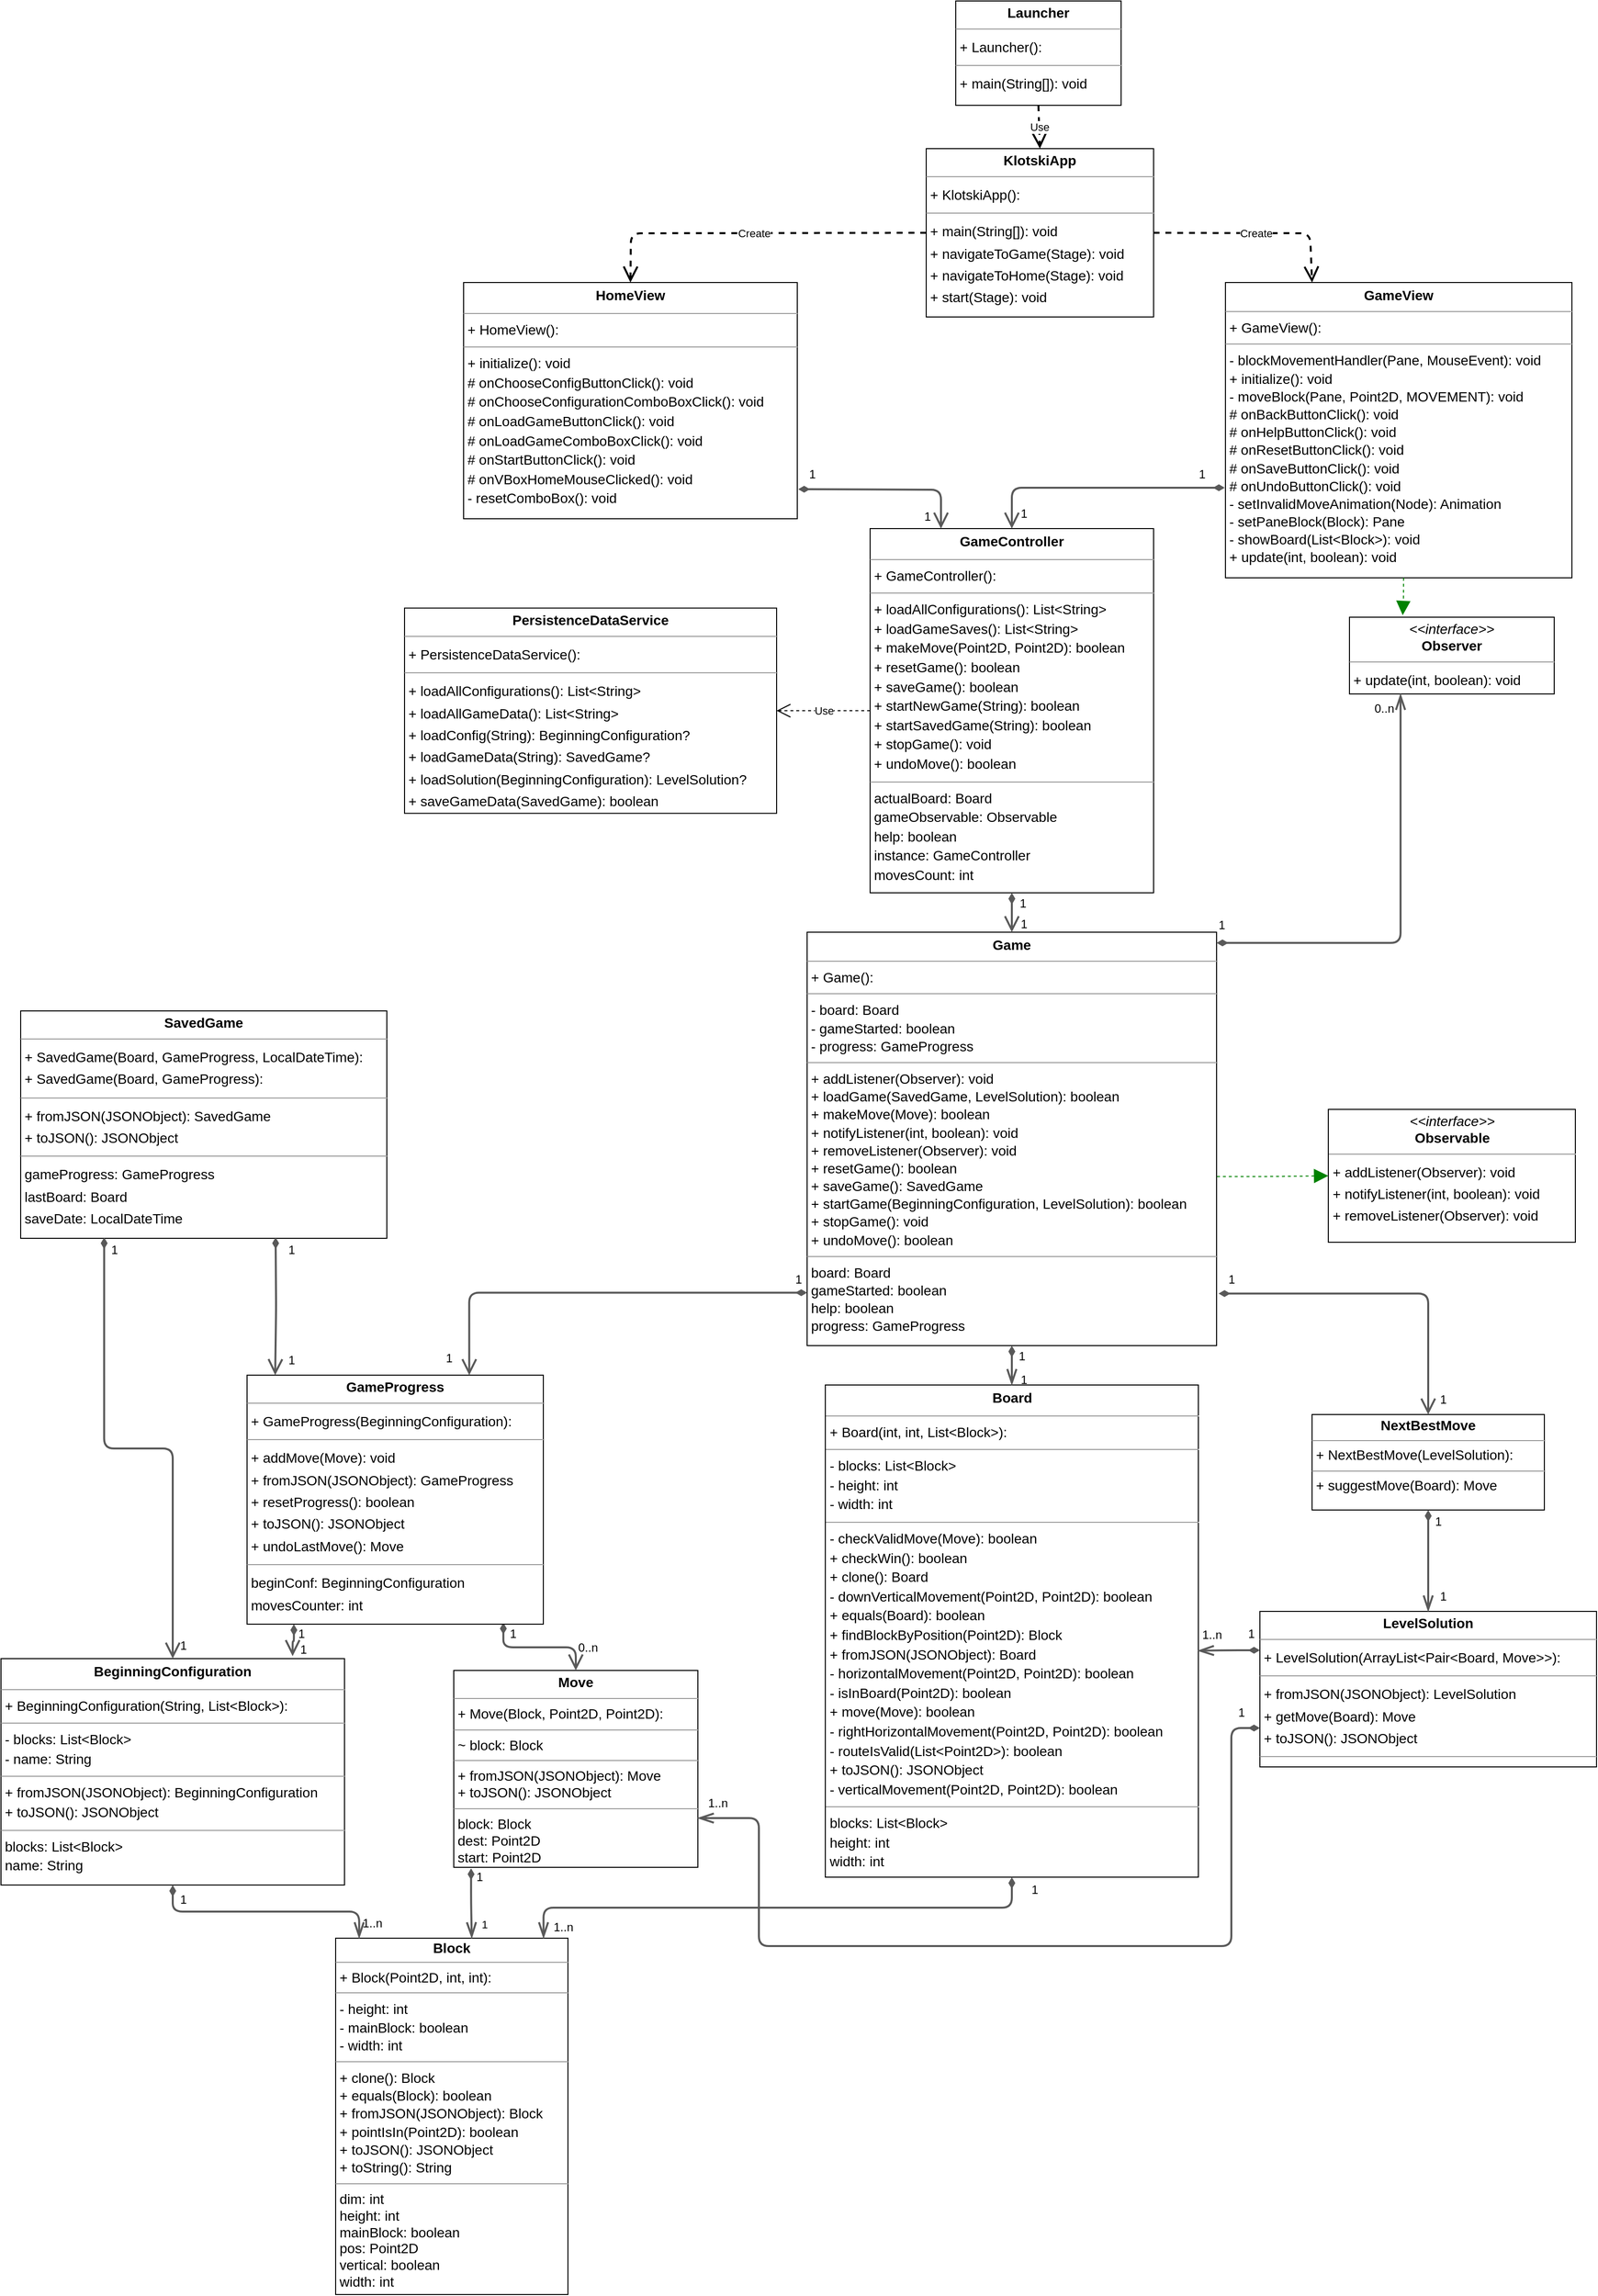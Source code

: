 <mxfile version="21.5.0" type="device">
  <diagram id="OW5FWZqznEHbSN0AupRL" name="Pagina-1">
    <mxGraphModel dx="2914" dy="3031" grid="1" gridSize="10" guides="1" tooltips="1" connect="1" arrows="1" fold="1" page="1" pageScale="1" pageWidth="1654" pageHeight="2336" background="none" math="0" shadow="0">
      <root>
        <mxCell id="0" />
        <mxCell id="1" parent="0" />
        <mxCell id="node8" value="&lt;p style=&quot;margin: 4px 0px 0px; text-align: center; line-height: 140%;&quot;&gt;&lt;b&gt;BeginningConfiguration&lt;/b&gt;&lt;/p&gt;&lt;hr style=&quot;line-height: 140%;&quot; size=&quot;1&quot;&gt;&lt;p style=&quot;margin: 0px 0px 0px 4px; line-height: 140%;&quot;&gt;+ BeginningConfiguration(String, List&amp;lt;Block&amp;gt;): &lt;/p&gt;&lt;hr style=&quot;line-height: 140%;&quot; size=&quot;1&quot;&gt;&lt;p style=&quot;margin: 0px 0px 0px 4px; line-height: 140%;&quot;&gt;- blocks: List&amp;lt;Block&amp;gt;&lt;br&gt;- name: String&lt;/p&gt;&lt;hr style=&quot;line-height: 140%;&quot; size=&quot;1&quot;&gt;&lt;p style=&quot;margin: 0px 0px 0px 4px; line-height: 140%;&quot;&gt;+ fromJSON(JSONObject): BeginningConfiguration&lt;br&gt;+ toJSON(): JSONObject&lt;/p&gt;&lt;hr style=&quot;line-height: 140%;&quot; size=&quot;1&quot;&gt;&lt;p style=&quot;margin: 0px 0px 0px 4px; line-height: 140%;&quot;&gt; blocks: List&amp;lt;Block&amp;gt;&lt;br&gt; name: String&lt;/p&gt;" style="verticalAlign=top;align=left;overflow=fill;fontSize=14;fontFamily=Helvetica;html=1;rounded=0;shadow=0;comic=0;labelBackgroundColor=none;strokeWidth=1;" parent="1" vertex="1">
          <mxGeometry x="-1630" y="-652" width="349" height="230" as="geometry" />
        </mxCell>
        <mxCell id="node14" value="&lt;p style=&quot;margin: 4px 0px 0px; text-align: center; line-height: 90%;&quot;&gt;&lt;b&gt;Block&lt;/b&gt;&lt;/p&gt;&lt;hr style=&quot;line-height: 140%;&quot; size=&quot;1&quot;&gt;&lt;p style=&quot;margin: 0px 0px 0px 4px; line-height: 120%;&quot;&gt;+ Block(Point2D, int, int): &lt;/p&gt;&lt;hr style=&quot;line-height: 140%;&quot; size=&quot;1&quot;&gt;&lt;p style=&quot;margin: 0px 0px 0px 4px; line-height: 130%;&quot;&gt;- height: int&lt;br&gt;- mainBlock: boolean&lt;br&gt;- width: int&lt;/p&gt;&lt;hr style=&quot;line-height: 140%;&quot; size=&quot;1&quot;&gt;&lt;p style=&quot;margin: 0px 0px 0px 4px; line-height: 130%;&quot;&gt;+ clone(): Block&lt;br&gt;+ equals(Block): boolean&lt;br&gt;+ fromJSON(JSONObject): Block&lt;br&gt;+ pointIsIn(Point2D): boolean&lt;br&gt;+ toJSON(): JSONObject&lt;br&gt;+ toString(): String&lt;/p&gt;&lt;hr style=&quot;line-height: 140%;&quot; size=&quot;1&quot;&gt;&lt;p style=&quot;margin: 0px 0px 0px 4px; line-height: 120%;&quot;&gt; dim: int&lt;br&gt; height: int&lt;br&gt; mainBlock: boolean&lt;br&gt; pos: Point2D&lt;br&gt; vertical: boolean&lt;br&gt; width: int&lt;/p&gt;" style="verticalAlign=top;align=left;overflow=fill;fontSize=14;fontFamily=Helvetica;html=1;rounded=0;shadow=0;comic=0;labelBackgroundColor=none;strokeWidth=1;" parent="1" vertex="1">
          <mxGeometry x="-1290" y="-368" width="236" height="362" as="geometry" />
        </mxCell>
        <mxCell id="node11" value="&lt;p style=&quot;margin: 4px 0px 0px; text-align: center; line-height: 140%;&quot;&gt;&lt;b&gt;Board&lt;/b&gt;&lt;/p&gt;&lt;hr style=&quot;line-height: 140%;&quot; size=&quot;1&quot;&gt;&lt;p style=&quot;margin: 0px 0px 0px 4px; line-height: 140%;&quot;&gt;+ Board(int, int, List&amp;lt;Block&amp;gt;): &lt;/p&gt;&lt;hr style=&quot;line-height: 140%;&quot; size=&quot;1&quot;&gt;&lt;p style=&quot;margin: 0px 0px 0px 4px; line-height: 140%;&quot;&gt;- blocks: List&amp;lt;Block&amp;gt;&lt;br&gt;- height: int&lt;br&gt;- width: int&lt;/p&gt;&lt;hr style=&quot;line-height: 140%;&quot; size=&quot;1&quot;&gt;&lt;p style=&quot;margin: 0px 0px 0px 4px; line-height: 140%;&quot;&gt;- checkValidMove(Move): boolean&lt;br&gt;+ checkWin(): boolean&lt;br&gt;+ clone(): Board&lt;br&gt;- downVerticalMovement(Point2D, Point2D): boolean&lt;br&gt;+ equals(Board): boolean&lt;br&gt;+ findBlockByPosition(Point2D): Block&lt;br&gt;+ fromJSON(JSONObject): Board&lt;br&gt;- horizontalMovement(Point2D, Point2D): boolean&lt;br&gt;- isInBoard(Point2D): boolean&lt;br&gt;+ move(Move): boolean&lt;br&gt;- rightHorizontalMovement(Point2D, Point2D): boolean&lt;br&gt;- routeIsValid(List&amp;lt;Point2D&amp;gt;): boolean&lt;br&gt;+ toJSON(): JSONObject&lt;br&gt;- verticalMovement(Point2D, Point2D): boolean&lt;/p&gt;&lt;hr style=&quot;line-height: 140%;&quot; size=&quot;1&quot;&gt;&lt;p style=&quot;margin: 0px 0px 0px 4px; line-height: 140%;&quot;&gt; blocks: List&amp;lt;Block&amp;gt;&lt;br&gt; height: int&lt;br&gt; width: int&lt;/p&gt;" style="verticalAlign=top;align=left;overflow=fill;fontSize=14;fontFamily=Helvetica;html=1;rounded=0;shadow=0;comic=0;labelBackgroundColor=none;strokeWidth=1;" parent="1" vertex="1">
          <mxGeometry x="-792.5" y="-930" width="379" height="500" as="geometry" />
        </mxCell>
        <mxCell id="node16" value="&lt;p style=&quot;margin: 4px 0px 0px; text-align: center; line-height: 130%;&quot;&gt;&lt;b&gt;Game&lt;/b&gt;&lt;/p&gt;&lt;hr style=&quot;line-height: 130%;&quot; size=&quot;1&quot;&gt;&lt;p style=&quot;margin: 0px 0px 0px 4px; line-height: 130%;&quot;&gt;+ Game(): &lt;/p&gt;&lt;hr style=&quot;line-height: 130%;&quot; size=&quot;1&quot;&gt;&lt;p style=&quot;margin: 0px 0px 0px 4px; line-height: 130%;&quot;&gt;- board: Board&lt;br&gt;- gameStarted: boolean&lt;br&gt;- progress: GameProgress&lt;/p&gt;&lt;hr style=&quot;line-height: 130%;&quot; size=&quot;1&quot;&gt;&lt;p style=&quot;margin: 0px 0px 0px 4px; line-height: 130%;&quot;&gt;+ addListener(Observer): void&lt;br&gt;+ loadGame(SavedGame, LevelSolution): boolean&lt;br&gt;+ makeMove(Move): boolean&lt;br&gt;+ notifyListener(int, boolean): void&lt;br&gt;+ removeListener(Observer): void&lt;br&gt;+ resetGame(): boolean&lt;br&gt;+ saveGame(): SavedGame&lt;br&gt;+ startGame(BeginningConfiguration, LevelSolution): boolean&lt;br&gt;+ stopGame(): void&lt;br&gt;+ undoMove(): boolean&lt;/p&gt;&lt;hr style=&quot;line-height: 130%;&quot; size=&quot;1&quot;&gt;&lt;p style=&quot;margin: 0px 0px 0px 4px; line-height: 130%;&quot;&gt; board: Board&lt;br&gt; gameStarted: boolean&lt;br&gt; help: boolean&lt;br&gt; progress: GameProgress&lt;/p&gt;" style="verticalAlign=top;align=left;overflow=fill;fontSize=14;fontFamily=Helvetica;html=1;rounded=0;shadow=0;comic=0;labelBackgroundColor=none;strokeWidth=1;" parent="1" vertex="1">
          <mxGeometry x="-811" y="-1390" width="416" height="420" as="geometry" />
        </mxCell>
        <mxCell id="node2" value="&lt;p style=&quot;margin: 4px 0px 0px; text-align: center; line-height: 140%;&quot;&gt;&lt;b&gt;GameController&lt;/b&gt;&lt;/p&gt;&lt;hr style=&quot;line-height: 140%;&quot; size=&quot;1&quot;&gt;&lt;p style=&quot;margin: 0px 0px 0px 4px; line-height: 140%;&quot;&gt;+ GameController(): &lt;/p&gt;&lt;hr style=&quot;line-height: 140%;&quot; size=&quot;1&quot;&gt;&lt;p style=&quot;margin: 0px 0px 0px 4px; line-height: 140%;&quot;&gt;+ loadAllConfigurations(): List&amp;lt;String&amp;gt;&lt;br&gt;+ loadGameSaves(): List&amp;lt;String&amp;gt;&lt;br&gt;+ makeMove(Point2D, Point2D): boolean&lt;br&gt;+ resetGame(): boolean&lt;br&gt;+ saveGame(): boolean&lt;br&gt;+ startNewGame(String): boolean&lt;br&gt;+ startSavedGame(String): boolean&lt;br&gt;+ stopGame(): void&lt;br&gt;+ undoMove(): boolean&lt;/p&gt;&lt;hr style=&quot;line-height: 140%;&quot; size=&quot;1&quot;&gt;&lt;p style=&quot;margin: 0px 0px 0px 4px; line-height: 140%;&quot;&gt; actualBoard: Board&lt;br&gt; gameObservable: Observable&lt;br&gt; help: boolean&lt;br&gt; instance: GameController&lt;br&gt; movesCount: int&lt;/p&gt;" style="verticalAlign=top;align=left;overflow=fill;fontSize=14;fontFamily=Helvetica;html=1;rounded=0;shadow=0;comic=0;labelBackgroundColor=none;strokeWidth=1;" parent="1" vertex="1">
          <mxGeometry x="-747" y="-1800" width="288" height="370" as="geometry" />
        </mxCell>
        <mxCell id="node0" value="&lt;p style=&quot;margin: 4px 0px 0px; text-align: center; line-height: 130%;&quot;&gt;&lt;b&gt;GameView&lt;/b&gt;&lt;/p&gt;&lt;hr style=&quot;line-height: 130%;&quot; size=&quot;1&quot;&gt;&lt;p style=&quot;margin: 0px 0px 0px 4px; line-height: 130%;&quot;&gt;+ GameView(): &lt;/p&gt;&lt;hr style=&quot;line-height: 130%;&quot; size=&quot;1&quot;&gt;&lt;p style=&quot;margin: 0px 0px 0px 4px; line-height: 130%;&quot;&gt;- blockMovementHandler(Pane, MouseEvent): void&lt;br&gt;+ initialize(): void&lt;br&gt;- moveBlock(Pane, Point2D, MOVEMENT): void&lt;br&gt;# onBackButtonClick(): void&lt;br&gt;# onHelpButtonClick(): void&lt;br&gt;# onResetButtonClick(): void&lt;br&gt;# onSaveButtonClick(): void&lt;br&gt;# onUndoButtonClick(): void&lt;br&gt;- setInvalidMoveAnimation(Node): Animation&lt;br&gt;- setPaneBlock(Block): Pane&lt;br&gt;- showBoard(List&amp;lt;Block&amp;gt;): void&lt;br&gt;+ update(int, boolean): void&lt;/p&gt;" style="verticalAlign=top;align=left;overflow=fill;fontSize=14;fontFamily=Helvetica;html=1;rounded=0;shadow=0;comic=0;labelBackgroundColor=none;strokeWidth=1;" parent="1" vertex="1">
          <mxGeometry x="-386" y="-2050" width="352" height="300" as="geometry" />
        </mxCell>
        <mxCell id="node15" value="&lt;p style=&quot;margin: 4px 0px 0px; text-align: center; line-height: 140%;&quot;&gt;&lt;b&gt;HomeView&lt;/b&gt;&lt;/p&gt;&lt;hr style=&quot;line-height: 140%;&quot; size=&quot;1&quot;&gt;&lt;p style=&quot;margin: 0px 0px 0px 4px; line-height: 140%;&quot;&gt;+ HomeView(): &lt;/p&gt;&lt;hr style=&quot;line-height: 140%;&quot; size=&quot;1&quot;&gt;&lt;p style=&quot;margin: 0px 0px 0px 4px; line-height: 140%;&quot;&gt;+ initialize(): void&lt;br&gt;# onChooseConfigButtonClick(): void&lt;br&gt;# onChooseConfigurationComboBoxClick(): void&lt;br&gt;# onLoadGameButtonClick(): void&lt;br&gt;# onLoadGameComboBoxClick(): void&lt;br&gt;# onStartButtonClick(): void&lt;br&gt;# onVBoxHomeMouseClicked(): void&lt;br&gt;- resetComboBox(): void&lt;/p&gt;" style="verticalAlign=top;align=left;overflow=fill;fontSize=14;fontFamily=Helvetica;html=1;rounded=0;shadow=0;comic=0;labelBackgroundColor=none;strokeWidth=1;" parent="1" vertex="1">
          <mxGeometry x="-1160" y="-2050" width="339" height="240" as="geometry" />
        </mxCell>
        <mxCell id="node12" value="&lt;p style=&quot;margin:0px;margin-top:4px;text-align:center;&quot;&gt;&lt;b&gt;KlotskiApp&lt;/b&gt;&lt;/p&gt;&lt;hr size=&quot;1&quot;/&gt;&lt;p style=&quot;margin:0 0 0 4px;line-height:1.6;&quot;&gt;+ KlotskiApp(): &lt;/p&gt;&lt;hr size=&quot;1&quot;/&gt;&lt;p style=&quot;margin:0 0 0 4px;line-height:1.6;&quot;&gt;+ main(String[]): void&lt;br/&gt;+ navigateToGame(Stage): void&lt;br/&gt;+ navigateToHome(Stage): void&lt;br/&gt;+ start(Stage): void&lt;/p&gt;" style="verticalAlign=top;align=left;overflow=fill;fontSize=14;fontFamily=Helvetica;html=1;rounded=0;shadow=0;comic=0;labelBackgroundColor=none;strokeWidth=1;" parent="1" vertex="1">
          <mxGeometry x="-690" y="-2186" width="231" height="171" as="geometry" />
        </mxCell>
        <mxCell id="node5" value="&lt;p style=&quot;margin:0px;margin-top:4px;text-align:center;&quot;&gt;&lt;b&gt;Launcher&lt;/b&gt;&lt;/p&gt;&lt;hr size=&quot;1&quot;/&gt;&lt;p style=&quot;margin:0 0 0 4px;line-height:1.6;&quot;&gt;+ Launcher(): &lt;/p&gt;&lt;hr size=&quot;1&quot;/&gt;&lt;p style=&quot;margin:0 0 0 4px;line-height:1.6;&quot;&gt;+ main(String[]): void&lt;/p&gt;" style="verticalAlign=top;align=left;overflow=fill;fontSize=14;fontFamily=Helvetica;html=1;rounded=0;shadow=0;comic=0;labelBackgroundColor=none;strokeWidth=1;" parent="1" vertex="1">
          <mxGeometry x="-660" y="-2336" width="168" height="106" as="geometry" />
        </mxCell>
        <mxCell id="node7" value="&lt;p style=&quot;margin:0px;margin-top:4px;text-align:center;&quot;&gt;&lt;b&gt;LevelSolution&lt;/b&gt;&lt;/p&gt;&lt;hr size=&quot;1&quot;/&gt;&lt;p style=&quot;margin:0 0 0 4px;line-height:1.6;&quot;&gt;+ LevelSolution(ArrayList&amp;lt;Pair&amp;lt;Board, Move&amp;gt;&amp;gt;): &lt;/p&gt;&lt;hr size=&quot;1&quot;/&gt;&lt;p style=&quot;margin:0 0 0 4px;line-height:1.6;&quot;&gt;+ fromJSON(JSONObject): LevelSolution&lt;br/&gt;+ getMove(Board): Move&lt;br/&gt;+ toJSON(): JSONObject&lt;/p&gt;&lt;hr size=&quot;1&quot;/&gt;&lt;p style=&quot;margin:0 0 0 4px;line-height:1.6;&quot;&gt; boardsMovs: ArrayList&amp;lt;Pair&amp;lt;Board, Move&amp;gt;&amp;gt;&lt;/p&gt;" style="verticalAlign=top;align=left;overflow=fill;fontSize=14;fontFamily=Helvetica;html=1;rounded=0;shadow=0;comic=0;labelBackgroundColor=none;strokeWidth=1;" parent="1" vertex="1">
          <mxGeometry x="-351" y="-700" width="342" height="158" as="geometry" />
        </mxCell>
        <mxCell id="node13" value="&lt;p style=&quot;margin: 4px 0px 0px; text-align: center; line-height: 120%;&quot;&gt;&lt;b&gt;Move&lt;/b&gt;&lt;/p&gt;&lt;hr style=&quot;line-height: 120%;&quot; size=&quot;1&quot;&gt;&lt;p style=&quot;margin: 0px 0px 0px 4px; line-height: 120%;&quot;&gt;+ Move(Block, Point2D, Point2D): &lt;/p&gt;&lt;hr style=&quot;line-height: 120%;&quot; size=&quot;1&quot;&gt;&lt;p style=&quot;margin: 0px 0px 0px 4px; line-height: 120%;&quot;&gt;~ block: Block&lt;/p&gt;&lt;hr style=&quot;line-height: 120%;&quot; size=&quot;1&quot;&gt;&lt;p style=&quot;margin: 0px 0px 0px 4px; line-height: 120%;&quot;&gt;+ fromJSON(JSONObject): Move&lt;br&gt;+ toJSON(): JSONObject&lt;/p&gt;&lt;hr style=&quot;line-height: 120%;&quot; size=&quot;1&quot;&gt;&lt;p style=&quot;margin: 0px 0px 0px 4px; line-height: 120%;&quot;&gt; block: Block&lt;br&gt; dest: Point2D&lt;br&gt; start: Point2D&lt;/p&gt;" style="verticalAlign=top;align=left;overflow=fill;fontSize=14;fontFamily=Helvetica;html=1;rounded=0;shadow=0;comic=0;labelBackgroundColor=none;strokeWidth=1;" parent="1" vertex="1">
          <mxGeometry x="-1170" y="-640" width="248" height="200" as="geometry" />
        </mxCell>
        <mxCell id="node1" value="&lt;p style=&quot;margin: 4px 0px 0px; text-align: center; line-height: 110%;&quot;&gt;&lt;b&gt;NextBestMove&lt;/b&gt;&lt;/p&gt;&lt;hr style=&quot;line-height: 110%;&quot; size=&quot;1&quot;&gt;&lt;p style=&quot;margin: 0px 0px 0px 4px; line-height: 110%;&quot;&gt;+ NextBestMove(LevelSolution): &lt;/p&gt;&lt;hr style=&quot;line-height: 110%;&quot; size=&quot;1&quot;&gt;&lt;p style=&quot;margin: 0px 0px 0px 4px; line-height: 110%;&quot;&gt;+ suggestMove(Board): Move&lt;/p&gt;" style="verticalAlign=top;align=left;overflow=fill;fontSize=14;fontFamily=Helvetica;html=1;rounded=0;shadow=0;comic=0;labelBackgroundColor=none;strokeWidth=1;" parent="1" vertex="1">
          <mxGeometry x="-298" y="-900" width="236" height="97" as="geometry" />
        </mxCell>
        <mxCell id="node6" value="&lt;p style=&quot;margin:0px;margin-top:4px;text-align:center;&quot;&gt;&lt;i&gt;&amp;lt;&amp;lt;interface&amp;gt;&amp;gt;&lt;/i&gt;&lt;br/&gt;&lt;b&gt;Observable&lt;/b&gt;&lt;/p&gt;&lt;hr size=&quot;1&quot;/&gt;&lt;p style=&quot;margin:0 0 0 4px;line-height:1.6;&quot;&gt;+ addListener(Observer): void&lt;br/&gt;+ notifyListener(int, boolean): void&lt;br/&gt;+ removeListener(Observer): void&lt;/p&gt;" style="verticalAlign=top;align=left;overflow=fill;fontSize=14;fontFamily=Helvetica;html=1;rounded=0;shadow=0;comic=0;labelBackgroundColor=none;strokeWidth=1;" parent="1" vertex="1">
          <mxGeometry x="-281.5" y="-1210" width="251" height="135" as="geometry" />
        </mxCell>
        <mxCell id="node4" value="&lt;p style=&quot;margin:0px;margin-top:4px;text-align:center;&quot;&gt;&lt;i&gt;&amp;lt;&amp;lt;interface&amp;gt;&amp;gt;&lt;/i&gt;&lt;br/&gt;&lt;b&gt;Observer&lt;/b&gt;&lt;/p&gt;&lt;hr size=&quot;1&quot;/&gt;&lt;p style=&quot;margin:0 0 0 4px;line-height:1.6;&quot;&gt;+ update(int, boolean): void&lt;/p&gt;" style="verticalAlign=top;align=left;overflow=fill;fontSize=14;fontFamily=Helvetica;html=1;rounded=0;shadow=0;comic=0;labelBackgroundColor=none;strokeWidth=1;" parent="1" vertex="1">
          <mxGeometry x="-260" y="-1710" width="208" height="78" as="geometry" />
        </mxCell>
        <mxCell id="node9" value="&lt;p style=&quot;margin:0px;margin-top:4px;text-align:center;&quot;&gt;&lt;b&gt;PersistenceDataService&lt;/b&gt;&lt;/p&gt;&lt;hr size=&quot;1&quot;/&gt;&lt;p style=&quot;margin:0 0 0 4px;line-height:1.6;&quot;&gt;+ PersistenceDataService(): &lt;/p&gt;&lt;hr size=&quot;1&quot;/&gt;&lt;p style=&quot;margin:0 0 0 4px;line-height:1.6;&quot;&gt;+ loadAllConfigurations(): List&amp;lt;String&amp;gt;&lt;br/&gt;+ loadAllGameData(): List&amp;lt;String&amp;gt;&lt;br/&gt;+ loadConfig(String): BeginningConfiguration?&lt;br/&gt;+ loadGameData(String): SavedGame?&lt;br/&gt;+ loadSolution(BeginningConfiguration): LevelSolution?&lt;br/&gt;+ saveGameData(SavedGame): boolean&lt;br/&gt;+ saveSolution(LevelSolution, String): boolean&lt;/p&gt;" style="verticalAlign=top;align=left;overflow=fill;fontSize=14;fontFamily=Helvetica;html=1;rounded=0;shadow=0;comic=0;labelBackgroundColor=none;strokeWidth=1;" parent="1" vertex="1">
          <mxGeometry x="-1220" y="-1719.25" width="378" height="208.5" as="geometry" />
        </mxCell>
        <mxCell id="node10" value="&lt;p style=&quot;margin:0px;margin-top:4px;text-align:center;&quot;&gt;&lt;b&gt;SavedGame&lt;/b&gt;&lt;/p&gt;&lt;hr size=&quot;1&quot;/&gt;&lt;p style=&quot;margin:0 0 0 4px;line-height:1.6;&quot;&gt;+ SavedGame(Board, GameProgress, LocalDateTime): &lt;br/&gt;+ SavedGame(Board, GameProgress): &lt;/p&gt;&lt;hr size=&quot;1&quot;/&gt;&lt;p style=&quot;margin:0 0 0 4px;line-height:1.6;&quot;&gt;+ fromJSON(JSONObject): SavedGame&lt;br/&gt;+ toJSON(): JSONObject&lt;/p&gt;&lt;hr size=&quot;1&quot;/&gt;&lt;p style=&quot;margin:0 0 0 4px;line-height:1.6;&quot;&gt; gameProgress: GameProgress&lt;br/&gt; lastBoard: Board&lt;br/&gt; saveDate: LocalDateTime&lt;/p&gt;" style="verticalAlign=top;align=left;overflow=fill;fontSize=14;fontFamily=Helvetica;html=1;rounded=0;shadow=0;comic=0;labelBackgroundColor=none;strokeWidth=1;" parent="1" vertex="1">
          <mxGeometry x="-1610" y="-1310" width="372" height="231" as="geometry" />
        </mxCell>
        <mxCell id="edge5" value="" style="html=1;rounded=1;edgeStyle=orthogonalEdgeStyle;dashed=0;startArrow=diamondThin;endArrow=openThin;endSize=12;strokeColor=#595959;exitX=0.500;exitY=1.000;exitDx=0;exitDy=0;entryX=0.110;entryY=0.011;entryDx=0;entryDy=0;startFill=1;strokeWidth=2;" parent="1" source="node8" target="node14" edge="1">
          <mxGeometry width="50" height="50" relative="1" as="geometry">
            <Array as="points" />
          </mxGeometry>
        </mxCell>
        <mxCell id="edge8" value="" style="html=1;rounded=1;edgeStyle=orthogonalEdgeStyle;dashed=0;startArrow=diamondThin;endArrow=openThin;endSize=12;strokeColor=#595959;exitX=0.500;exitY=1.000;exitDx=0;exitDy=0;entryX=0.895;entryY=0.000;entryDx=0;entryDy=0;startFill=1;strokeWidth=2;" parent="1" source="node11" target="node14" edge="1">
          <mxGeometry width="50" height="50" relative="1" as="geometry">
            <Array as="points" />
          </mxGeometry>
        </mxCell>
        <mxCell id="edge12" value="" style="html=1;rounded=1;edgeStyle=orthogonalEdgeStyle;dashed=0;startArrow=diamondThin;endArrow=openThin;endSize=12;strokeColor=#595959;entryX=0.500;entryY=0.000;entryDx=0;entryDy=0;exitX=0.5;exitY=1;exitDx=0;exitDy=0;strokeWidth=2;startFill=1;" parent="1" source="node16" target="node11" edge="1">
          <mxGeometry width="50" height="50" relative="1" as="geometry">
            <Array as="points" />
            <mxPoint x="-650" y="174" as="sourcePoint" />
          </mxGeometry>
        </mxCell>
        <mxCell id="edge11" value="" style="html=1;rounded=1;edgeStyle=orthogonalEdgeStyle;dashed=0;startArrow=diamondThin;endArrow=open;endSize=12;strokeColor=#595959;exitX=0;exitY=0.872;exitDx=0;exitDy=0;entryX=0.75;entryY=0;entryDx=0;entryDy=0;exitPerimeter=0;strokeWidth=2;startFill=1;endFill=0;" parent="1" source="node16" target="node3" edge="1">
          <mxGeometry width="50" height="50" relative="1" as="geometry">
            <Array as="points" />
          </mxGeometry>
        </mxCell>
        <mxCell id="edge15" value="" style="html=1;rounded=1;edgeStyle=orthogonalEdgeStyle;dashed=0;startArrow=diamondThin;endArrow=open;endSize=12;strokeColor=#595959;exitX=1.005;exitY=0.874;exitDx=0;exitDy=0;entryX=0.500;entryY=0.000;entryDx=0;entryDy=0;exitPerimeter=0;strokeWidth=2;startFill=1;endFill=0;" parent="1" source="node16" target="node1" edge="1">
          <mxGeometry width="50" height="50" relative="1" as="geometry">
            <Array as="points" />
          </mxGeometry>
        </mxCell>
        <mxCell id="edge1" value="" style="html=1;rounded=1;edgeStyle=orthogonalEdgeStyle;dashed=1;startArrow=none;endArrow=block;endSize=12;strokeColor=#008200;exitX=1.001;exitY=0.591;exitDx=0;exitDy=0;entryX=0.000;entryY=0.500;entryDx=0;entryDy=0;exitPerimeter=0;" parent="1" source="node16" target="node6" edge="1">
          <mxGeometry width="50" height="50" relative="1" as="geometry">
            <Array as="points" />
          </mxGeometry>
        </mxCell>
        <mxCell id="edge14" value="" style="html=1;rounded=1;edgeStyle=orthogonalEdgeStyle;dashed=0;startArrow=diamondThin;endArrow=openThin;endSize=12;strokeColor=#595959;exitX=1.000;exitY=0.026;exitDx=0;exitDy=0;entryX=0.250;entryY=0.999;entryDx=0;entryDy=0;startFill=1;strokeWidth=2;" parent="1" source="node16" target="node4" edge="1">
          <mxGeometry width="50" height="50" relative="1" as="geometry">
            <Array as="points" />
          </mxGeometry>
        </mxCell>
        <mxCell id="edge2" value="" style="html=1;rounded=1;edgeStyle=orthogonalEdgeStyle;dashed=0;startArrow=diamondThin;endArrow=open;endSize=12;strokeColor=#595959;exitX=0.500;exitY=1.000;exitDx=0;exitDy=0;entryX=0.500;entryY=0.000;entryDx=0;entryDy=0;strokeWidth=2;endFill=0;startFill=1;" parent="1" source="node2" target="node16" edge="1">
          <mxGeometry width="50" height="50" relative="1" as="geometry">
            <Array as="points" />
          </mxGeometry>
        </mxCell>
        <mxCell id="edge6" value="" style="html=1;rounded=1;edgeStyle=orthogonalEdgeStyle;dashed=0;startArrow=diamondThin;endArrow=open;endSize=12;strokeColor=#595959;exitX=0.158;exitY=1.000;exitDx=0;exitDy=0;entryX=0.849;entryY=-0.011;entryDx=0;entryDy=0;entryPerimeter=0;strokeWidth=2;startFill=1;endFill=0;" parent="1" source="node3" target="node8" edge="1">
          <mxGeometry width="50" height="50" relative="1" as="geometry">
            <Array as="points" />
          </mxGeometry>
        </mxCell>
        <mxCell id="edge3" value="" style="html=1;rounded=1;edgeStyle=orthogonalEdgeStyle;dashed=0;startArrow=diamondThin;endArrow=open;endSize=12;strokeColor=#595959;exitX=0.865;exitY=0.994;exitDx=0;exitDy=0;entryX=0.500;entryY=0.000;entryDx=0;entryDy=0;exitPerimeter=0;strokeWidth=2;startFill=1;endFill=0;" parent="1" source="node3" target="node13" edge="1">
          <mxGeometry width="50" height="50" relative="1" as="geometry">
            <Array as="points" />
          </mxGeometry>
        </mxCell>
        <mxCell id="edge9" value="" style="html=1;rounded=1;edgeStyle=orthogonalEdgeStyle;dashed=0;startArrow=diamondThin;endArrow=open;endSize=12;strokeColor=#595959;exitX=-0.002;exitY=0.695;exitDx=0;exitDy=0;entryX=0.500;entryY=0.000;entryDx=0;entryDy=0;exitPerimeter=0;strokeWidth=2;startFill=1;endFill=0;" parent="1" source="node0" target="node2" edge="1">
          <mxGeometry width="50" height="50" relative="1" as="geometry">
            <Array as="points" />
          </mxGeometry>
        </mxCell>
        <mxCell id="edge0" value="" style="html=1;rounded=1;edgeStyle=orthogonalEdgeStyle;dashed=1;startArrow=none;endArrow=block;endSize=12;strokeColor=#008200;exitX=0.514;exitY=1;exitDx=0;exitDy=0;entryX=0.26;entryY=-0.026;entryDx=0;entryDy=0;entryPerimeter=0;exitPerimeter=0;" parent="1" source="node0" target="node4" edge="1">
          <mxGeometry width="50" height="50" relative="1" as="geometry">
            <Array as="points" />
          </mxGeometry>
        </mxCell>
        <mxCell id="edge4" value="" style="html=1;rounded=1;edgeStyle=orthogonalEdgeStyle;dashed=0;startArrow=diamondThin;endArrow=open;endSize=12;strokeColor=#595959;entryX=0.25;entryY=0;entryDx=0;entryDy=0;startFill=1;targetPerimeterSpacing=10;strokeWidth=2;endFill=0;" parent="1" target="node2" edge="1">
          <mxGeometry width="50" height="50" relative="1" as="geometry">
            <Array as="points" />
            <mxPoint x="-766" y="-726" as="targetPoint" />
            <mxPoint x="-820" y="-1840" as="sourcePoint" />
          </mxGeometry>
        </mxCell>
        <mxCell id="edge7" value="" style="html=1;rounded=1;edgeStyle=orthogonalEdgeStyle;dashed=0;startArrow=diamondThin;endArrow=openThin;endSize=12;strokeColor=#595959;exitX=0.071;exitY=1.005;exitDx=0;exitDy=0;entryX=0.586;entryY=0.000;entryDx=0;entryDy=0;exitPerimeter=0;strokeWidth=2;startFill=1;" parent="1" source="node13" target="node14" edge="1">
          <mxGeometry width="50" height="50" relative="1" as="geometry">
            <Array as="points" />
          </mxGeometry>
        </mxCell>
        <mxCell id="sb7nAJup0ta2wNoUEDDm-39" value="1" style="edgeLabel;html=1;align=center;verticalAlign=middle;resizable=0;points=[];" vertex="1" connectable="0" parent="edge7">
          <mxGeometry x="0.605" y="12" relative="1" as="geometry">
            <mxPoint as="offset" />
          </mxGeometry>
        </mxCell>
        <mxCell id="edge10" value="" style="html=1;rounded=1;edgeStyle=orthogonalEdgeStyle;dashed=0;startArrow=diamondThin;endArrow=openThin;endSize=12;strokeColor=#595959;exitX=0.500;exitY=1.000;exitDx=0;exitDy=0;entryX=0.500;entryY=0.000;entryDx=0;entryDy=0;strokeWidth=2;startFill=1;" parent="1" source="node1" target="node7" edge="1">
          <mxGeometry width="50" height="50" relative="1" as="geometry">
            <Array as="points" />
          </mxGeometry>
        </mxCell>
        <mxCell id="edge13" value="" style="html=1;rounded=1;edgeStyle=orthogonalEdgeStyle;dashed=0;startArrow=diamondThin;endArrow=open;endSize=12;strokeColor=#595959;entryX=0.5;entryY=0;entryDx=0;entryDy=0;exitX=0.228;exitY=0.996;exitDx=0;exitDy=0;exitPerimeter=0;startFill=1;endFill=0;strokeWidth=2;" parent="1" source="node10" target="node8" edge="1">
          <mxGeometry width="50" height="50" relative="1" as="geometry">
            <Array as="points" />
            <mxPoint x="-1430" y="450" as="targetPoint" />
            <mxPoint x="-1454" y="-1030" as="sourcePoint" />
          </mxGeometry>
        </mxCell>
        <mxCell id="qom05r-yQudLWFHHI4z3-1" value="Use" style="endArrow=open;endSize=12;dashed=1;html=1;rounded=0;exitX=0;exitY=0.5;exitDx=0;exitDy=0;entryX=1;entryY=0.5;entryDx=0;entryDy=0;" parent="1" source="node2" target="node9" edge="1">
          <mxGeometry width="160" relative="1" as="geometry">
            <mxPoint x="-1140" y="-346" as="sourcePoint" />
            <mxPoint x="-980" y="-346" as="targetPoint" />
          </mxGeometry>
        </mxCell>
        <mxCell id="qom05r-yQudLWFHHI4z3-2" value="Create" style="endArrow=open;endSize=12;dashed=1;html=1;rounded=1;exitX=0;exitY=0.5;exitDx=0;exitDy=0;entryX=0.5;entryY=0;entryDx=0;entryDy=0;strokeWidth=2;" parent="1" source="node12" target="node15" edge="1">
          <mxGeometry width="160" relative="1" as="geometry">
            <mxPoint x="-740" y="-1276" as="sourcePoint" />
            <mxPoint x="-890" y="-1116" as="targetPoint" />
            <Array as="points">
              <mxPoint x="-990" y="-2100" />
            </Array>
          </mxGeometry>
        </mxCell>
        <mxCell id="qom05r-yQudLWFHHI4z3-3" value="Create" style="endArrow=open;endSize=12;dashed=1;html=1;entryX=0.25;entryY=0;entryDx=0;entryDy=0;rounded=1;exitX=1;exitY=0.5;exitDx=0;exitDy=0;strokeWidth=2;" parent="1" source="node12" target="node0" edge="1">
          <mxGeometry width="160" relative="1" as="geometry">
            <mxPoint x="-500" y="-2016" as="sourcePoint" />
            <mxPoint x="-620" y="-1176" as="targetPoint" />
            <Array as="points">
              <mxPoint x="-300" y="-2100" />
            </Array>
          </mxGeometry>
        </mxCell>
        <mxCell id="qom05r-yQudLWFHHI4z3-4" value="Use" style="endArrow=open;endSize=12;dashed=1;html=1;rounded=0;entryX=0.5;entryY=0;entryDx=0;entryDy=0;exitX=0.5;exitY=1;exitDx=0;exitDy=0;strokeWidth=2;" parent="1" source="node5" target="node12" edge="1">
          <mxGeometry width="160" relative="1" as="geometry">
            <mxPoint x="-680" y="-1526" as="sourcePoint" />
            <mxPoint x="-540" y="-1506" as="targetPoint" />
          </mxGeometry>
        </mxCell>
        <mxCell id="vMMgeW2UBoYrj-HaPnvI-1" value="" style="html=1;rounded=1;edgeStyle=orthogonalEdgeStyle;dashed=0;startArrow=diamondThin;endArrow=open;endSize=12;strokeColor=#595959;entryX=0.099;entryY=0.005;entryDx=0;entryDy=0;strokeWidth=2;startFill=1;endFill=0;" parent="1" target="node3" edge="1">
          <mxGeometry width="50" height="50" relative="1" as="geometry">
            <Array as="points" />
            <mxPoint x="-1351" y="-1080" as="sourcePoint" />
            <mxPoint x="-864" y="-580" as="targetPoint" />
          </mxGeometry>
        </mxCell>
        <mxCell id="node3" value="&lt;p style=&quot;margin:0px;margin-top:4px;text-align:center;&quot;&gt;&lt;b&gt;GameProgress&lt;/b&gt;&lt;/p&gt;&lt;hr size=&quot;1&quot;/&gt;&lt;p style=&quot;margin:0 0 0 4px;line-height:1.6;&quot;&gt;+ GameProgress(BeginningConfiguration): &lt;/p&gt;&lt;hr size=&quot;1&quot;/&gt;&lt;p style=&quot;margin:0 0 0 4px;line-height:1.6;&quot;&gt;+ addMove(Move): void&lt;br/&gt;+ fromJSON(JSONObject): GameProgress&lt;br/&gt;+ resetProgress(): boolean&lt;br/&gt;+ toJSON(): JSONObject&lt;br/&gt;+ undoLastMove(): Move&lt;/p&gt;&lt;hr size=&quot;1&quot;/&gt;&lt;p style=&quot;margin:0 0 0 4px;line-height:1.6;&quot;&gt; beginConf: BeginningConfiguration&lt;br/&gt; movesCounter: int&lt;/p&gt;" style="verticalAlign=top;align=left;overflow=fill;fontSize=14;fontFamily=Helvetica;html=1;rounded=0;shadow=0;comic=0;labelBackgroundColor=none;strokeWidth=1;" parent="1" vertex="1">
          <mxGeometry x="-1380" y="-940" width="301" height="253" as="geometry" />
        </mxCell>
        <mxCell id="sb7nAJup0ta2wNoUEDDm-1" value="1" style="text;html=1;align=center;verticalAlign=middle;resizable=0;points=[];autosize=1;strokeColor=none;fillColor=none;" vertex="1" parent="1">
          <mxGeometry x="-821" y="-1870" width="30" height="30" as="geometry" />
        </mxCell>
        <mxCell id="sb7nAJup0ta2wNoUEDDm-3" value="1" style="text;html=1;align=center;verticalAlign=middle;resizable=0;points=[];autosize=1;strokeColor=none;fillColor=none;" vertex="1" parent="1">
          <mxGeometry x="-425" y="-1870" width="30" height="30" as="geometry" />
        </mxCell>
        <mxCell id="sb7nAJup0ta2wNoUEDDm-4" value="1" style="text;html=1;align=center;verticalAlign=middle;resizable=0;points=[];autosize=1;strokeColor=none;fillColor=none;" vertex="1" parent="1">
          <mxGeometry x="-607" y="-1434" width="30" height="30" as="geometry" />
        </mxCell>
        <mxCell id="sb7nAJup0ta2wNoUEDDm-5" value="0..n" style="text;html=1;align=center;verticalAlign=middle;resizable=0;points=[];autosize=1;strokeColor=none;fillColor=none;" vertex="1" parent="1">
          <mxGeometry x="-245" y="-1632" width="40" height="30" as="geometry" />
        </mxCell>
        <mxCell id="sb7nAJup0ta2wNoUEDDm-6" value="1" style="text;html=1;align=center;verticalAlign=middle;resizable=0;points=[];autosize=1;strokeColor=none;fillColor=none;" vertex="1" parent="1">
          <mxGeometry x="-395" y="-1052" width="30" height="30" as="geometry" />
        </mxCell>
        <mxCell id="sb7nAJup0ta2wNoUEDDm-7" value="1" style="text;html=1;align=center;verticalAlign=middle;resizable=0;points=[];autosize=1;strokeColor=none;fillColor=none;" vertex="1" parent="1">
          <mxGeometry x="-608" y="-974" width="30" height="30" as="geometry" />
        </mxCell>
        <mxCell id="sb7nAJup0ta2wNoUEDDm-8" value="1" style="text;html=1;align=center;verticalAlign=middle;resizable=0;points=[];autosize=1;strokeColor=none;fillColor=none;" vertex="1" parent="1">
          <mxGeometry x="-835" y="-1052" width="30" height="30" as="geometry" />
        </mxCell>
        <mxCell id="sb7nAJup0ta2wNoUEDDm-10" value="0..n" style="text;html=1;align=center;verticalAlign=middle;resizable=0;points=[];autosize=1;strokeColor=none;fillColor=none;" vertex="1" parent="1">
          <mxGeometry x="-1054" y="-678" width="40" height="30" as="geometry" />
        </mxCell>
        <mxCell id="sb7nAJup0ta2wNoUEDDm-11" value="1" style="text;html=1;align=center;verticalAlign=middle;resizable=0;points=[];autosize=1;strokeColor=none;fillColor=none;" vertex="1" parent="1">
          <mxGeometry x="-1125" y="-692" width="30" height="30" as="geometry" />
        </mxCell>
        <mxCell id="sb7nAJup0ta2wNoUEDDm-12" value="1" style="text;html=1;align=center;verticalAlign=middle;resizable=0;points=[];autosize=1;strokeColor=none;fillColor=none;" vertex="1" parent="1">
          <mxGeometry x="-606" y="-1413" width="30" height="30" as="geometry" />
        </mxCell>
        <mxCell id="sb7nAJup0ta2wNoUEDDm-13" value="1" style="text;html=1;align=center;verticalAlign=middle;resizable=0;points=[];autosize=1;strokeColor=none;fillColor=none;" vertex="1" parent="1">
          <mxGeometry x="-405" y="-1412" width="30" height="30" as="geometry" />
        </mxCell>
        <mxCell id="sb7nAJup0ta2wNoUEDDm-14" value="1" style="text;html=1;align=center;verticalAlign=middle;resizable=0;points=[];autosize=1;strokeColor=none;fillColor=none;" vertex="1" parent="1">
          <mxGeometry x="-606" y="-1830" width="30" height="30" as="geometry" />
        </mxCell>
        <mxCell id="sb7nAJup0ta2wNoUEDDm-15" value="1" style="text;html=1;align=center;verticalAlign=middle;resizable=0;points=[];autosize=1;strokeColor=none;fillColor=none;" vertex="1" parent="1">
          <mxGeometry x="-704" y="-1827" width="30" height="30" as="geometry" />
        </mxCell>
        <mxCell id="sb7nAJup0ta2wNoUEDDm-16" value="1" style="text;html=1;align=center;verticalAlign=middle;resizable=0;points=[];autosize=1;strokeColor=none;fillColor=none;" vertex="1" parent="1">
          <mxGeometry x="-180" y="-930" width="30" height="30" as="geometry" />
        </mxCell>
        <mxCell id="sb7nAJup0ta2wNoUEDDm-17" value="1" style="text;html=1;align=center;verticalAlign=middle;resizable=0;points=[];autosize=1;strokeColor=none;fillColor=none;" vertex="1" parent="1">
          <mxGeometry x="-606" y="-950" width="30" height="30" as="geometry" />
        </mxCell>
        <mxCell id="sb7nAJup0ta2wNoUEDDm-18" value="1" style="text;html=1;align=center;verticalAlign=middle;resizable=0;points=[];autosize=1;strokeColor=none;fillColor=none;" vertex="1" parent="1">
          <mxGeometry x="-1190" y="-972" width="30" height="30" as="geometry" />
        </mxCell>
        <mxCell id="sb7nAJup0ta2wNoUEDDm-20" value="1" style="text;html=1;align=center;verticalAlign=middle;resizable=0;points=[];autosize=1;strokeColor=none;fillColor=none;" vertex="1" parent="1">
          <mxGeometry x="-1350" y="-1082" width="30" height="30" as="geometry" />
        </mxCell>
        <mxCell id="sb7nAJup0ta2wNoUEDDm-21" value="1" style="text;html=1;align=center;verticalAlign=middle;resizable=0;points=[];autosize=1;strokeColor=none;fillColor=none;" vertex="1" parent="1">
          <mxGeometry x="-1350" y="-970" width="30" height="30" as="geometry" />
        </mxCell>
        <mxCell id="sb7nAJup0ta2wNoUEDDm-22" value="1" style="text;html=1;align=center;verticalAlign=middle;resizable=0;points=[];autosize=1;strokeColor=none;fillColor=none;" vertex="1" parent="1">
          <mxGeometry x="-1530" y="-1082" width="30" height="30" as="geometry" />
        </mxCell>
        <mxCell id="sb7nAJup0ta2wNoUEDDm-23" value="1" style="text;html=1;align=center;verticalAlign=middle;resizable=0;points=[];autosize=1;strokeColor=none;fillColor=none;" vertex="1" parent="1">
          <mxGeometry x="-1460" y="-680" width="30" height="30" as="geometry" />
        </mxCell>
        <mxCell id="sb7nAJup0ta2wNoUEDDm-24" value="1" style="text;html=1;align=center;verticalAlign=middle;resizable=0;points=[];autosize=1;strokeColor=none;fillColor=none;" vertex="1" parent="1">
          <mxGeometry x="-1340" y="-692" width="30" height="30" as="geometry" />
        </mxCell>
        <mxCell id="sb7nAJup0ta2wNoUEDDm-25" value="1" style="text;html=1;align=center;verticalAlign=middle;resizable=0;points=[];autosize=1;strokeColor=none;fillColor=none;" vertex="1" parent="1">
          <mxGeometry x="-1338" y="-676" width="30" height="30" as="geometry" />
        </mxCell>
        <mxCell id="sb7nAJup0ta2wNoUEDDm-26" value="1" style="text;html=1;align=center;verticalAlign=middle;resizable=0;points=[];autosize=1;strokeColor=none;fillColor=none;" vertex="1" parent="1">
          <mxGeometry x="-1159" y="-445" width="30" height="30" as="geometry" />
        </mxCell>
        <mxCell id="sb7nAJup0ta2wNoUEDDm-27" value="1" style="text;html=1;align=center;verticalAlign=middle;resizable=0;points=[];autosize=1;strokeColor=none;fillColor=none;" vertex="1" parent="1">
          <mxGeometry x="-1460" y="-422" width="30" height="30" as="geometry" />
        </mxCell>
        <mxCell id="sb7nAJup0ta2wNoUEDDm-28" value="1..n" style="text;html=1;align=center;verticalAlign=middle;resizable=0;points=[];autosize=1;strokeColor=none;fillColor=none;" vertex="1" parent="1">
          <mxGeometry x="-1273" y="-398" width="40" height="30" as="geometry" />
        </mxCell>
        <mxCell id="sb7nAJup0ta2wNoUEDDm-29" value="1" style="text;html=1;align=center;verticalAlign=middle;resizable=0;points=[];autosize=1;strokeColor=none;fillColor=none;" vertex="1" parent="1">
          <mxGeometry x="-595" y="-432" width="30" height="30" as="geometry" />
        </mxCell>
        <mxCell id="sb7nAJup0ta2wNoUEDDm-30" value="1..n" style="text;html=1;align=center;verticalAlign=middle;resizable=0;points=[];autosize=1;strokeColor=none;fillColor=none;" vertex="1" parent="1">
          <mxGeometry x="-1079" y="-394" width="40" height="30" as="geometry" />
        </mxCell>
        <mxCell id="sb7nAJup0ta2wNoUEDDm-31" value="1" style="text;html=1;align=center;verticalAlign=middle;resizable=0;points=[];autosize=1;strokeColor=none;fillColor=none;" vertex="1" parent="1">
          <mxGeometry x="-185" y="-806" width="30" height="30" as="geometry" />
        </mxCell>
        <mxCell id="sb7nAJup0ta2wNoUEDDm-32" value="1" style="text;html=1;align=center;verticalAlign=middle;resizable=0;points=[];autosize=1;strokeColor=none;fillColor=none;" vertex="1" parent="1">
          <mxGeometry x="-180" y="-730" width="30" height="30" as="geometry" />
        </mxCell>
        <mxCell id="sb7nAJup0ta2wNoUEDDm-33" value="" style="html=1;rounded=1;edgeStyle=orthogonalEdgeStyle;dashed=0;startArrow=diamondThin;endArrow=openThin;endSize=12;strokeColor=#595959;exitX=0;exitY=0.25;exitDx=0;exitDy=0;entryX=0.999;entryY=0.54;entryDx=0;entryDy=0;strokeWidth=2;startFill=1;entryPerimeter=0;" edge="1" parent="1" source="node7" target="node11">
          <mxGeometry width="50" height="50" relative="1" as="geometry">
            <Array as="points" />
            <mxPoint x="-386" y="-776" as="sourcePoint" />
            <mxPoint x="-386" y="-673" as="targetPoint" />
          </mxGeometry>
        </mxCell>
        <mxCell id="sb7nAJup0ta2wNoUEDDm-34" value="1" style="text;html=1;align=center;verticalAlign=middle;resizable=0;points=[];autosize=1;strokeColor=none;fillColor=none;" vertex="1" parent="1">
          <mxGeometry x="-375" y="-692" width="30" height="30" as="geometry" />
        </mxCell>
        <mxCell id="sb7nAJup0ta2wNoUEDDm-35" value="1..n" style="text;html=1;align=center;verticalAlign=middle;resizable=0;points=[];autosize=1;strokeColor=none;fillColor=none;" vertex="1" parent="1">
          <mxGeometry x="-420" y="-691" width="40" height="30" as="geometry" />
        </mxCell>
        <mxCell id="sb7nAJup0ta2wNoUEDDm-36" value="" style="html=1;rounded=1;edgeStyle=orthogonalEdgeStyle;dashed=0;startArrow=diamondThin;endArrow=openThin;endSize=12;strokeColor=#595959;entryX=1;entryY=0.75;entryDx=0;entryDy=0;strokeWidth=2;startFill=1;exitX=0;exitY=0.75;exitDx=0;exitDy=0;" edge="1" parent="1" source="node7" target="node13">
          <mxGeometry width="50" height="50" relative="1" as="geometry">
            <Array as="points">
              <mxPoint x="-380" y="-581" />
              <mxPoint x="-380" y="-360" />
              <mxPoint x="-860" y="-360" />
              <mxPoint x="-860" y="-490" />
            </Array>
            <mxPoint x="-290" y="-540" as="sourcePoint" />
            <mxPoint x="-290" y="-398" as="targetPoint" />
          </mxGeometry>
        </mxCell>
        <mxCell id="sb7nAJup0ta2wNoUEDDm-37" value="1..n" style="text;html=1;align=center;verticalAlign=middle;resizable=0;points=[];autosize=1;strokeColor=none;fillColor=none;" vertex="1" parent="1">
          <mxGeometry x="-922" y="-520" width="40" height="30" as="geometry" />
        </mxCell>
        <mxCell id="sb7nAJup0ta2wNoUEDDm-38" value="1" style="text;html=1;align=center;verticalAlign=middle;resizable=0;points=[];autosize=1;strokeColor=none;fillColor=none;" vertex="1" parent="1">
          <mxGeometry x="-385" y="-612" width="30" height="30" as="geometry" />
        </mxCell>
      </root>
    </mxGraphModel>
  </diagram>
</mxfile>
